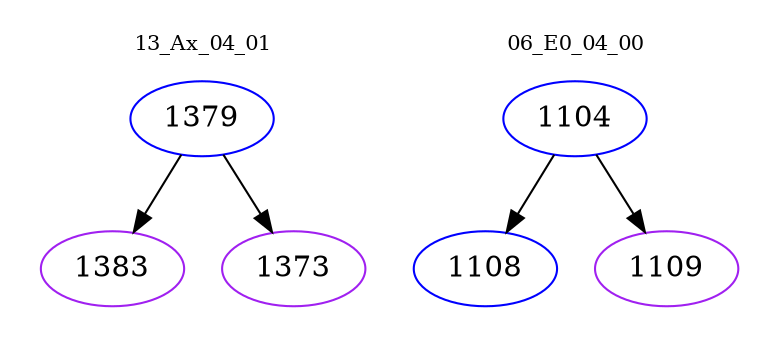 digraph{
subgraph cluster_0 {
color = white
label = "13_Ax_04_01";
fontsize=10;
T0_1379 [label="1379", color="blue"]
T0_1379 -> T0_1383 [color="black"]
T0_1383 [label="1383", color="purple"]
T0_1379 -> T0_1373 [color="black"]
T0_1373 [label="1373", color="purple"]
}
subgraph cluster_1 {
color = white
label = "06_E0_04_00";
fontsize=10;
T1_1104 [label="1104", color="blue"]
T1_1104 -> T1_1108 [color="black"]
T1_1108 [label="1108", color="blue"]
T1_1104 -> T1_1109 [color="black"]
T1_1109 [label="1109", color="purple"]
}
}
